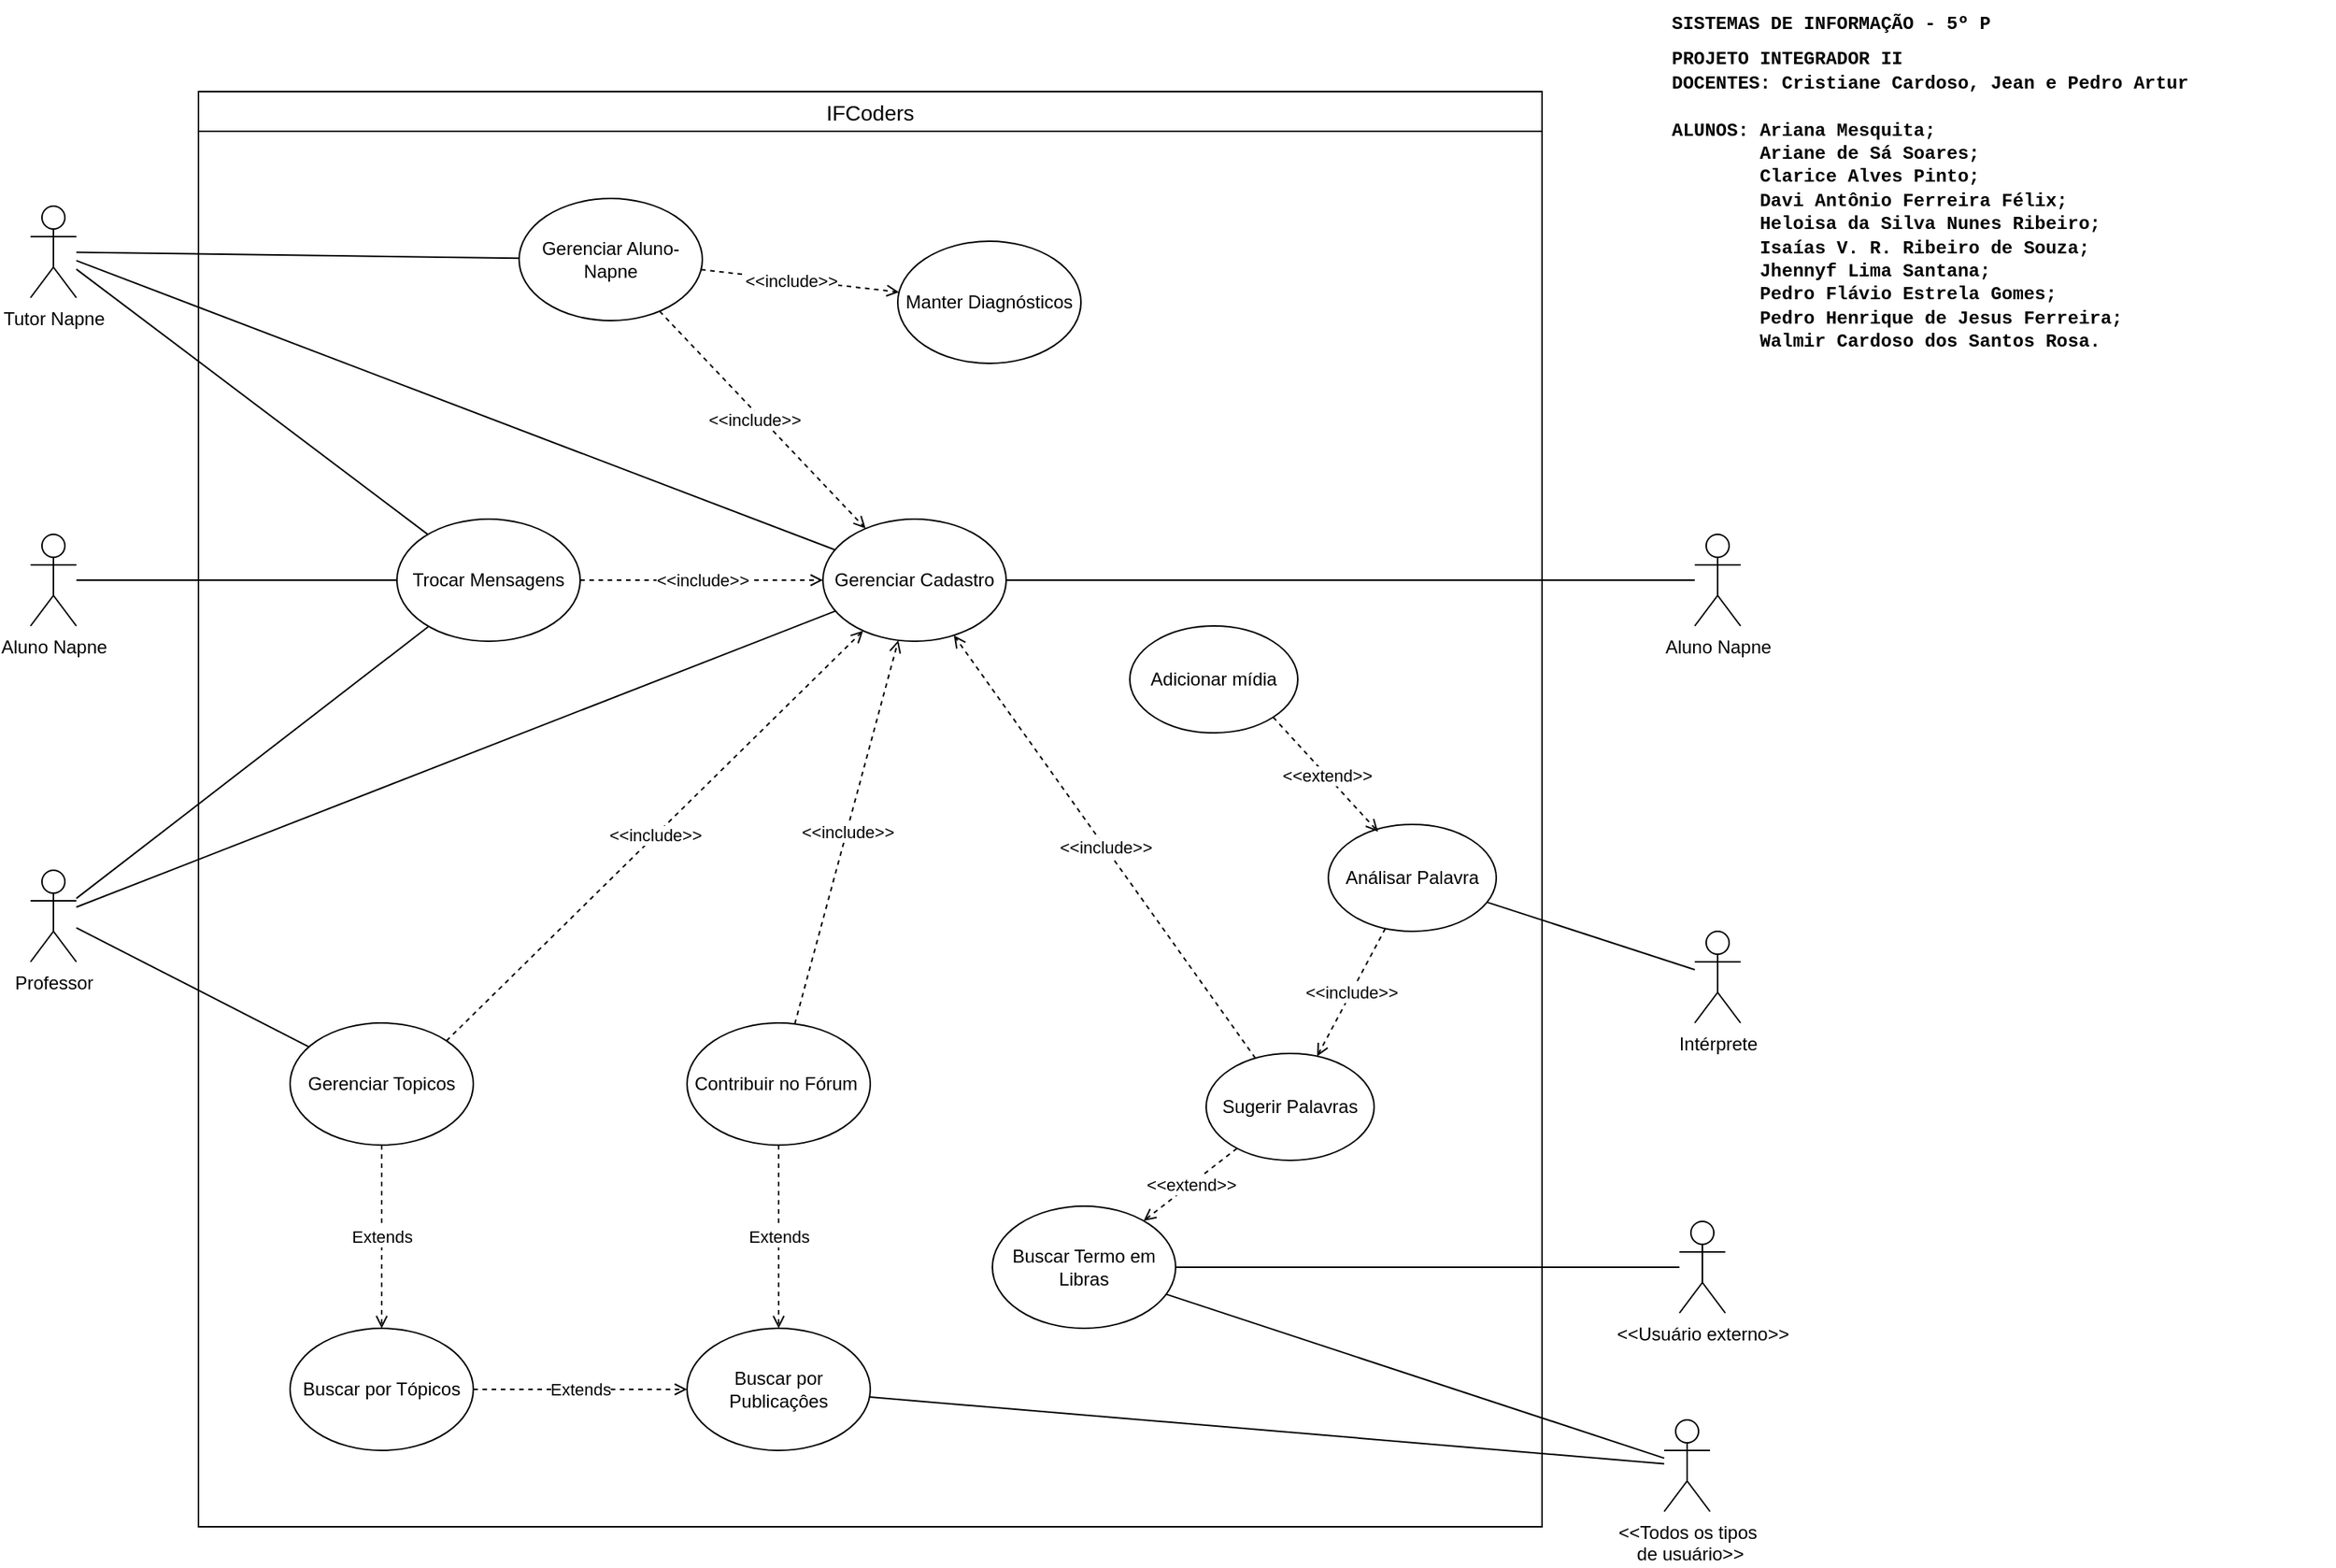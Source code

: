 <mxfile version="24.7.16">
  <diagram name="Página-1" id="bNIhIHkfopGyE5eCA0E0">
    <mxGraphModel dx="1005" dy="548" grid="1" gridSize="10" guides="1" tooltips="1" connect="1" arrows="1" fold="1" page="1" pageScale="1" pageWidth="1654" pageHeight="1169" math="0" shadow="0">
      <root>
        <mxCell id="0" />
        <mxCell id="1" parent="0" />
        <mxCell id="Zfbpf6Yhl-hAXOTM_08G-1" value="Tutor Napne" style="shape=umlActor;verticalLabelPosition=bottom;verticalAlign=top;html=1;outlineConnect=0;" parent="1" vertex="1">
          <mxGeometry x="100" y="165" width="30" height="60" as="geometry" />
        </mxCell>
        <mxCell id="Zfbpf6Yhl-hAXOTM_08G-2" value="Professor" style="shape=umlActor;verticalLabelPosition=bottom;verticalAlign=top;html=1;outlineConnect=0;" parent="1" vertex="1">
          <mxGeometry x="100" y="600" width="30" height="60" as="geometry" />
        </mxCell>
        <mxCell id="Zfbpf6Yhl-hAXOTM_08G-3" value="Aluno Napne" style="shape=umlActor;verticalLabelPosition=bottom;verticalAlign=top;html=1;outlineConnect=0;" parent="1" vertex="1">
          <mxGeometry x="100" y="380" width="30" height="60" as="geometry" />
        </mxCell>
        <mxCell id="Zfbpf6Yhl-hAXOTM_08G-29" value="" style="endArrow=none;html=1;rounded=0;exitDx=0;exitDy=0;" parent="1" source="Zfbpf6Yhl-hAXOTM_08G-14" target="Zfbpf6Yhl-hAXOTM_08G-2" edge="1">
          <mxGeometry width="50" height="50" relative="1" as="geometry">
            <mxPoint x="466" y="440" as="sourcePoint" />
            <mxPoint x="516" y="390" as="targetPoint" />
          </mxGeometry>
        </mxCell>
        <mxCell id="Zfbpf6Yhl-hAXOTM_08G-52" value="" style="endArrow=none;html=1;rounded=0;" parent="1" source="Zfbpf6Yhl-hAXOTM_08G-1" target="Zfbpf6Yhl-hAXOTM_08G-7" edge="1">
          <mxGeometry width="50" height="50" relative="1" as="geometry">
            <mxPoint x="736" y="610" as="sourcePoint" />
            <mxPoint x="786" y="560" as="targetPoint" />
          </mxGeometry>
        </mxCell>
        <mxCell id="Zfbpf6Yhl-hAXOTM_08G-54" value="" style="endArrow=none;html=1;rounded=0;entryDx=0;entryDy=0;" parent="1" source="Zfbpf6Yhl-hAXOTM_08G-2" target="Zfbpf6Yhl-hAXOTM_08G-11" edge="1">
          <mxGeometry width="50" height="50" relative="1" as="geometry">
            <mxPoint x="736" y="610" as="sourcePoint" />
            <mxPoint x="786" y="560" as="targetPoint" />
          </mxGeometry>
        </mxCell>
        <mxCell id="Zfbpf6Yhl-hAXOTM_08G-55" value="" style="endArrow=none;html=1;rounded=0;" parent="1" source="Zfbpf6Yhl-hAXOTM_08G-11" target="Zfbpf6Yhl-hAXOTM_08G-1" edge="1">
          <mxGeometry width="50" height="50" relative="1" as="geometry">
            <mxPoint x="736" y="610" as="sourcePoint" />
            <mxPoint x="136" y="200" as="targetPoint" />
          </mxGeometry>
        </mxCell>
        <mxCell id="Zfbpf6Yhl-hAXOTM_08G-56" value="" style="endArrow=none;html=1;rounded=0;entryDx=0;entryDy=0;entryPerimeter=0;" parent="1" source="Zfbpf6Yhl-hAXOTM_08G-11" target="Zfbpf6Yhl-hAXOTM_08G-3" edge="1">
          <mxGeometry width="50" height="50" relative="1" as="geometry">
            <mxPoint x="736" y="610" as="sourcePoint" />
            <mxPoint x="786" y="560" as="targetPoint" />
          </mxGeometry>
        </mxCell>
        <mxCell id="Zfbpf6Yhl-hAXOTM_08G-63" value="" style="endArrow=none;html=1;rounded=0;" parent="1" source="Zfbpf6Yhl-hAXOTM_08G-2" target="Zfbpf6Yhl-hAXOTM_08G-6" edge="1">
          <mxGeometry width="50" height="50" relative="1" as="geometry">
            <mxPoint x="666" y="740" as="sourcePoint" />
            <mxPoint x="596" y="570" as="targetPoint" />
          </mxGeometry>
        </mxCell>
        <mxCell id="Zfbpf6Yhl-hAXOTM_08G-73" value="&amp;lt;&amp;lt;Todos os tipos&lt;div&gt;&amp;nbsp;de usuário&amp;gt;&amp;gt;&lt;/div&gt;" style="shape=umlActor;verticalLabelPosition=bottom;verticalAlign=top;html=1;outlineConnect=0;" parent="1" vertex="1">
          <mxGeometry x="1170" y="960" width="30" height="60" as="geometry" />
        </mxCell>
        <mxCell id="Zfbpf6Yhl-hAXOTM_08G-76" value="Intérprete" style="shape=umlActor;verticalLabelPosition=bottom;verticalAlign=top;html=1;outlineConnect=0;" parent="1" vertex="1">
          <mxGeometry x="1190" y="640" width="30" height="60" as="geometry" />
        </mxCell>
        <mxCell id="Zfbpf6Yhl-hAXOTM_08G-77" value="" style="endArrow=none;html=1;rounded=0;" parent="1" source="Zfbpf6Yhl-hAXOTM_08G-73" target="Zfbpf6Yhl-hAXOTM_08G-13" edge="1">
          <mxGeometry width="50" height="50" relative="1" as="geometry">
            <mxPoint x="1130" y="1040" as="sourcePoint" />
            <mxPoint x="1060" y="890" as="targetPoint" />
          </mxGeometry>
        </mxCell>
        <mxCell id="Zfbpf6Yhl-hAXOTM_08G-89" value="&lt;h1 style=&quot;font-size: 12px;&quot;&gt;&lt;font style=&quot;font-size: 12px;&quot; face=&quot;Courier New&quot;&gt;SISTEMAS DE INFORMAÇÃO - 5º P&lt;/font&gt;&lt;/h1&gt;&lt;div style=&quot;font-size: 12px;&quot;&gt;&lt;font style=&quot;font-size: 12px;&quot; face=&quot;Courier New&quot;&gt;&lt;b style=&quot;font-size: 12px;&quot;&gt;PROJETO INTEGRADOR II&lt;/b&gt;&lt;/font&gt;&lt;/div&gt;&lt;div style=&quot;font-size: 12px;&quot;&gt;&lt;font face=&quot;Courier New&quot; style=&quot;font-size: 12px;&quot;&gt;&lt;b style=&quot;font-size: 12px;&quot;&gt;DOCENTES: Cristiane Cardoso, Jean e Pedro Artur&lt;/b&gt;&lt;/font&gt;&lt;/div&gt;&lt;div style=&quot;font-size: 12px;&quot;&gt;&lt;font face=&quot;Courier New&quot; style=&quot;font-size: 12px;&quot;&gt;&lt;b style=&quot;font-size: 12px;&quot;&gt;&lt;br style=&quot;font-size: 12px;&quot;&gt;&lt;/b&gt;&lt;/font&gt;&lt;/div&gt;&lt;div style=&quot;font-size: 12px;&quot;&gt;&lt;font face=&quot;Courier New&quot; style=&quot;font-size: 12px;&quot;&gt;&lt;b style=&quot;font-size: 12px;&quot;&gt;ALUNOS: Ariana Mesquita;&lt;/b&gt;&lt;/font&gt;&lt;/div&gt;&lt;div style=&quot;font-size: 12px;&quot;&gt;&lt;font face=&quot;Courier New&quot; style=&quot;font-size: 12px;&quot;&gt;&lt;b style=&quot;font-size: 12px;&quot;&gt;&lt;span style=&quot;white-space: pre;&quot;&gt;&#x9;&lt;/span&gt;Ariane de Sá Soares;&lt;br&gt;&lt;/b&gt;&lt;/font&gt;&lt;/div&gt;&lt;div style=&quot;font-size: 12px;&quot;&gt;&lt;font face=&quot;Courier New&quot; style=&quot;font-size: 12px;&quot;&gt;&lt;b style=&quot;font-size: 12px;&quot;&gt;&lt;span style=&quot;white-space: pre;&quot;&gt;&#x9;&lt;/span&gt;Clarice Alves Pinto;&lt;/b&gt;&lt;/font&gt;&lt;/div&gt;&lt;div style=&quot;font-size: 12px;&quot;&gt;&lt;font face=&quot;Courier New&quot; style=&quot;font-size: 12px;&quot;&gt;&lt;b style=&quot;font-size: 12px;&quot;&gt;&lt;span style=&quot;white-space: pre;&quot;&gt;&#x9;&lt;/span&gt;Davi Antônio Ferreira Félix;&lt;br&gt;&lt;/b&gt;&lt;/font&gt;&lt;/div&gt;&lt;div style=&quot;font-size: 12px;&quot;&gt;&lt;font face=&quot;Courier New&quot; style=&quot;font-size: 12px;&quot;&gt;&lt;b style=&quot;font-size: 12px;&quot;&gt;&lt;span style=&quot;white-space: pre;&quot;&gt;&#x9;&lt;/span&gt;Heloisa da Silva Nunes Ribeiro;&lt;br&gt;&lt;/b&gt;&lt;/font&gt;&lt;/div&gt;&lt;div style=&quot;font-size: 12px;&quot;&gt;&lt;font face=&quot;Courier New&quot; style=&quot;font-size: 12px;&quot;&gt;&lt;b style=&quot;font-size: 12px;&quot;&gt;&lt;span style=&quot;white-space: pre;&quot;&gt;&#x9;&lt;/span&gt;Isaías V. R. Ribeiro de Souza;&lt;br&gt;&lt;/b&gt;&lt;/font&gt;&lt;/div&gt;&lt;div style=&quot;font-size: 12px;&quot;&gt;&lt;font face=&quot;Courier New&quot; style=&quot;font-size: 12px;&quot;&gt;&lt;b style=&quot;font-size: 12px;&quot;&gt;&lt;span style=&quot;white-space: pre;&quot;&gt;&#x9;&lt;/span&gt;Jhennyf Lima Santana;&lt;br&gt;&lt;/b&gt;&lt;/font&gt;&lt;/div&gt;&lt;div style=&quot;font-size: 12px;&quot;&gt;&lt;font face=&quot;Courier New&quot; style=&quot;font-size: 12px;&quot;&gt;&lt;b style=&quot;font-size: 12px;&quot;&gt;&lt;span style=&quot;white-space: pre;&quot;&gt;&#x9;&lt;/span&gt;Pedro Flávio Estrela Gomes;&lt;br&gt;&lt;/b&gt;&lt;/font&gt;&lt;/div&gt;&lt;div style=&quot;font-size: 12px;&quot;&gt;&lt;font face=&quot;Courier New&quot; style=&quot;font-size: 12px;&quot;&gt;&lt;b style=&quot;font-size: 12px;&quot;&gt;&lt;span style=&quot;white-space: pre;&quot;&gt;&#x9;&lt;/span&gt;Pedro Henrique de Jesus Ferreira;&lt;br&gt;&lt;/b&gt;&lt;/font&gt;&lt;/div&gt;&lt;div style=&quot;font-size: 12px;&quot;&gt;&lt;font face=&quot;Courier New&quot; style=&quot;font-size: 12px;&quot;&gt;&lt;b style=&quot;font-size: 12px;&quot;&gt;&lt;span style=&quot;white-space: pre;&quot;&gt;&#x9;&lt;/span&gt;Walmir Cardoso dos Santos Rosa.&lt;br&gt;&lt;/b&gt;&lt;/font&gt;&lt;/div&gt;&lt;div style=&quot;font-size: 12px;&quot;&gt;&lt;font face=&quot;Courier New&quot; style=&quot;font-size: 12px;&quot;&gt;&lt;b style=&quot;font-size: 12px;&quot;&gt;&lt;span style=&quot;white-space: pre;&quot;&gt;&#x9;&lt;/span&gt;&lt;br&gt;&lt;/b&gt;&lt;/font&gt;&lt;/div&gt;&lt;div style=&quot;font-size: 12px;&quot;&gt;&lt;b style=&quot;font-family: &amp;quot;Courier New&amp;quot;; background-color: initial; font-size: 12px;&quot;&gt;&amp;nbsp;&lt;/b&gt;&lt;/div&gt;" style="text;html=1;strokeColor=none;fillColor=none;spacing=5;spacingTop=-20;whiteSpace=wrap;overflow=hidden;rounded=0;fontSize=12;" parent="1" vertex="1">
          <mxGeometry x="1170" y="40" width="439" height="240" as="geometry" />
        </mxCell>
        <mxCell id="NhRrBqGY1NpZ_2bom2Ix-2" value="" style="endArrow=none;html=1;rounded=0;" parent="1" source="Zfbpf6Yhl-hAXOTM_08G-73" target="Zfbpf6Yhl-hAXOTM_08G-10" edge="1">
          <mxGeometry width="50" height="50" relative="1" as="geometry">
            <mxPoint x="1140" y="1060" as="sourcePoint" />
            <mxPoint x="812" y="965" as="targetPoint" />
          </mxGeometry>
        </mxCell>
        <mxCell id="NhRrBqGY1NpZ_2bom2Ix-10" value="" style="endArrow=none;html=1;rounded=0;entryDx=0;entryDy=0;entryPerimeter=0;" parent="1" source="Zfbpf6Yhl-hAXOTM_08G-76" target="Zfbpf6Yhl-hAXOTM_08G-79" edge="1">
          <mxGeometry width="50" height="50" relative="1" as="geometry">
            <mxPoint x="1140" y="1050" as="sourcePoint" />
            <mxPoint x="811" y="911" as="targetPoint" />
          </mxGeometry>
        </mxCell>
        <mxCell id="Zfbpf6Yhl-hAXOTM_08G-18" value="Manter Diagnósticos" style="ellipse;whiteSpace=wrap;html=1;" parent="1" vertex="1">
          <mxGeometry x="668" y="188" width="120" height="80" as="geometry" />
        </mxCell>
        <mxCell id="Zfbpf6Yhl-hAXOTM_08G-7" value="Gerenciar Aluno-Napne" style="ellipse;whiteSpace=wrap;html=1;" parent="1" vertex="1">
          <mxGeometry x="420" y="160" width="120" height="80" as="geometry" />
        </mxCell>
        <mxCell id="Zfbpf6Yhl-hAXOTM_08G-19" value="" style="endArrow=open;html=1;rounded=0;dashed=1;endFill=0;" parent="1" source="Zfbpf6Yhl-hAXOTM_08G-7" target="Zfbpf6Yhl-hAXOTM_08G-18" edge="1">
          <mxGeometry relative="1" as="geometry">
            <mxPoint x="660" y="170" as="sourcePoint" />
            <mxPoint x="700" y="330" as="targetPoint" />
          </mxGeometry>
        </mxCell>
        <mxCell id="Zfbpf6Yhl-hAXOTM_08G-20" value="&amp;lt;&amp;lt;include&amp;gt;&amp;gt;" style="edgeLabel;resizable=0;html=1;;align=center;verticalAlign=middle;" parent="Zfbpf6Yhl-hAXOTM_08G-19" connectable="0" vertex="1">
          <mxGeometry relative="1" as="geometry">
            <mxPoint x="-6" as="offset" />
          </mxGeometry>
        </mxCell>
        <mxCell id="Zfbpf6Yhl-hAXOTM_08G-6" value="Gerenciar Cadastro" style="ellipse;whiteSpace=wrap;html=1;" parent="1" vertex="1">
          <mxGeometry x="619" y="370" width="120" height="80" as="geometry" />
        </mxCell>
        <mxCell id="Zfbpf6Yhl-hAXOTM_08G-11" value="Trocar Mensagens" style="ellipse;whiteSpace=wrap;html=1;" parent="1" vertex="1">
          <mxGeometry x="340" y="370" width="120" height="80" as="geometry" />
        </mxCell>
        <mxCell id="Zfbpf6Yhl-hAXOTM_08G-59" value="" style="endArrow=open;html=1;rounded=0;dashed=1;endFill=0;" parent="1" source="Zfbpf6Yhl-hAXOTM_08G-11" target="Zfbpf6Yhl-hAXOTM_08G-6" edge="1">
          <mxGeometry relative="1" as="geometry">
            <mxPoint x="680" y="511" as="sourcePoint" />
            <mxPoint x="660" y="470" as="targetPoint" />
          </mxGeometry>
        </mxCell>
        <mxCell id="Zfbpf6Yhl-hAXOTM_08G-60" value="&amp;lt;&amp;lt;include&amp;gt;&amp;gt;" style="edgeLabel;resizable=0;html=1;;align=center;verticalAlign=middle;" parent="Zfbpf6Yhl-hAXOTM_08G-59" connectable="0" vertex="1">
          <mxGeometry relative="1" as="geometry" />
        </mxCell>
        <mxCell id="Zfbpf6Yhl-hAXOTM_08G-61" value="&amp;lt;&amp;lt;include&amp;gt;&amp;gt;" style="endArrow=open;html=1;rounded=0;dashed=1;endFill=0;exitX=1;exitY=0;exitDx=0;exitDy=0;" parent="1" source="Zfbpf6Yhl-hAXOTM_08G-14" target="Zfbpf6Yhl-hAXOTM_08G-6" edge="1">
          <mxGeometry relative="1" as="geometry">
            <mxPoint x="560" y="560" as="sourcePoint" />
            <mxPoint x="628.56" y="543.28" as="targetPoint" />
          </mxGeometry>
        </mxCell>
        <mxCell id="NhRrBqGY1NpZ_2bom2Ix-16" value="" style="endArrow=open;html=1;rounded=0;dashed=1;endFill=0;entryDx=0;entryDy=0;" parent="1" source="Zfbpf6Yhl-hAXOTM_08G-68" target="Zfbpf6Yhl-hAXOTM_08G-6" edge="1">
          <mxGeometry relative="1" as="geometry">
            <mxPoint x="843" y="786" as="sourcePoint" />
            <mxPoint x="718.12" y="554" as="targetPoint" />
          </mxGeometry>
        </mxCell>
        <mxCell id="NhRrBqGY1NpZ_2bom2Ix-17" value="&amp;lt;&amp;lt;include&amp;gt;&amp;gt;" style="edgeLabel;resizable=0;html=1;;align=center;verticalAlign=middle;" parent="NhRrBqGY1NpZ_2bom2Ix-16" connectable="0" vertex="1">
          <mxGeometry relative="1" as="geometry" />
        </mxCell>
        <mxCell id="NhRrBqGY1NpZ_2bom2Ix-18" value="" style="endArrow=open;html=1;rounded=0;dashed=1;endFill=0;" parent="1" source="NhRrBqGY1NpZ_2bom2Ix-12" target="Zfbpf6Yhl-hAXOTM_08G-6" edge="1">
          <mxGeometry relative="1" as="geometry">
            <mxPoint x="710" y="600" as="sourcePoint" />
            <mxPoint x="670" y="600" as="targetPoint" />
          </mxGeometry>
        </mxCell>
        <mxCell id="NhRrBqGY1NpZ_2bom2Ix-19" value="&amp;lt;&amp;lt;include&amp;gt;&amp;gt;" style="edgeLabel;resizable=0;html=1;;align=center;verticalAlign=middle;" parent="NhRrBqGY1NpZ_2bom2Ix-18" connectable="0" vertex="1">
          <mxGeometry relative="1" as="geometry" />
        </mxCell>
        <mxCell id="Zfbpf6Yhl-hAXOTM_08G-82" value="Adicionar mídia" style="ellipse;whiteSpace=wrap;html=1;" parent="1" vertex="1">
          <mxGeometry x="820" y="440" width="110" height="70" as="geometry" />
        </mxCell>
        <mxCell id="Zfbpf6Yhl-hAXOTM_08G-79" value="Análisar Palavra" style="ellipse;whiteSpace=wrap;html=1;" parent="1" vertex="1">
          <mxGeometry x="950" y="570" width="110" height="70" as="geometry" />
        </mxCell>
        <mxCell id="Zfbpf6Yhl-hAXOTM_08G-68" value="Sugerir Palavras" style="ellipse;whiteSpace=wrap;html=1;" parent="1" vertex="1">
          <mxGeometry x="870" y="720" width="110" height="70" as="geometry" />
        </mxCell>
        <mxCell id="NhRrBqGY1NpZ_2bom2Ix-12" value="Contribuir no Fórum&amp;nbsp;" style="ellipse;whiteSpace=wrap;html=1;" parent="1" vertex="1">
          <mxGeometry x="530" y="700" width="120" height="80" as="geometry" />
        </mxCell>
        <mxCell id="Zfbpf6Yhl-hAXOTM_08G-14" value="Gerenciar Topicos" style="ellipse;whiteSpace=wrap;html=1;" parent="1" vertex="1">
          <mxGeometry x="270" y="700" width="120" height="80" as="geometry" />
        </mxCell>
        <mxCell id="Zfbpf6Yhl-hAXOTM_08G-10" value="Buscar por Publicaçôes" style="ellipse;whiteSpace=wrap;html=1;" parent="1" vertex="1">
          <mxGeometry x="530" y="900" width="120" height="80" as="geometry" />
        </mxCell>
        <mxCell id="NhRrBqGY1NpZ_2bom2Ix-14" value="" style="endArrow=open;html=1;rounded=0;dashed=1;endFill=0;" parent="1" source="NhRrBqGY1NpZ_2bom2Ix-12" target="Zfbpf6Yhl-hAXOTM_08G-10" edge="1">
          <mxGeometry relative="1" as="geometry">
            <mxPoint x="480" y="800" as="sourcePoint" />
            <mxPoint x="601.56" y="572" as="targetPoint" />
          </mxGeometry>
        </mxCell>
        <mxCell id="NhRrBqGY1NpZ_2bom2Ix-15" value="Extends" style="edgeLabel;resizable=0;html=1;;align=center;verticalAlign=middle;" parent="NhRrBqGY1NpZ_2bom2Ix-14" connectable="0" vertex="1">
          <mxGeometry relative="1" as="geometry" />
        </mxCell>
        <mxCell id="Zfbpf6Yhl-hAXOTM_08G-12" value="Buscar por Tópicos" style="ellipse;whiteSpace=wrap;html=1;" parent="1" vertex="1">
          <mxGeometry x="270" y="900" width="120" height="80" as="geometry" />
        </mxCell>
        <mxCell id="Zfbpf6Yhl-hAXOTM_08G-38" value="" style="endArrow=open;html=1;rounded=0;exitDx=0;exitDy=0;dashed=1;endFill=0;exitPerimeter=0;" parent="1" source="Zfbpf6Yhl-hAXOTM_08G-14" target="Zfbpf6Yhl-hAXOTM_08G-12" edge="1">
          <mxGeometry relative="1" as="geometry">
            <mxPoint x="330" y="570" as="sourcePoint" />
            <mxPoint x="420" y="590" as="targetPoint" />
          </mxGeometry>
        </mxCell>
        <mxCell id="Zfbpf6Yhl-hAXOTM_08G-39" value="Extends" style="edgeLabel;resizable=0;html=1;;align=center;verticalAlign=middle;" parent="Zfbpf6Yhl-hAXOTM_08G-38" connectable="0" vertex="1">
          <mxGeometry relative="1" as="geometry" />
        </mxCell>
        <mxCell id="NhRrBqGY1NpZ_2bom2Ix-20" value="" style="endArrow=open;html=1;rounded=0;dashed=1;endFill=0;" parent="1" source="Zfbpf6Yhl-hAXOTM_08G-12" target="Zfbpf6Yhl-hAXOTM_08G-10" edge="1">
          <mxGeometry relative="1" as="geometry">
            <mxPoint x="600" y="890" as="sourcePoint" />
            <mxPoint x="480" y="850" as="targetPoint" />
          </mxGeometry>
        </mxCell>
        <mxCell id="NhRrBqGY1NpZ_2bom2Ix-21" value="Extends" style="edgeLabel;resizable=0;html=1;;align=center;verticalAlign=middle;" parent="NhRrBqGY1NpZ_2bom2Ix-20" connectable="0" vertex="1">
          <mxGeometry relative="1" as="geometry" />
        </mxCell>
        <mxCell id="Zfbpf6Yhl-hAXOTM_08G-13" value="Buscar Termo em Libras" style="ellipse;whiteSpace=wrap;html=1;" parent="1" vertex="1">
          <mxGeometry x="730" y="820" width="120" height="80" as="geometry" />
        </mxCell>
        <mxCell id="NhRrBqGY1NpZ_2bom2Ix-8" value="" style="endArrow=open;html=1;rounded=0;dashed=1;endFill=0;entryDx=0;entryDy=0;entryPerimeter=0;exitDx=0;exitDy=0;exitPerimeter=0;" parent="1" source="Zfbpf6Yhl-hAXOTM_08G-68" target="Zfbpf6Yhl-hAXOTM_08G-13" edge="1">
          <mxGeometry relative="1" as="geometry">
            <mxPoint x="745" y="840" as="sourcePoint" />
            <mxPoint x="708.12" y="534" as="targetPoint" />
          </mxGeometry>
        </mxCell>
        <mxCell id="NhRrBqGY1NpZ_2bom2Ix-9" value="&amp;lt;&amp;lt;extend&amp;gt;&amp;gt;" style="edgeLabel;resizable=0;html=1;;align=center;verticalAlign=middle;" parent="NhRrBqGY1NpZ_2bom2Ix-8" connectable="0" vertex="1">
          <mxGeometry relative="1" as="geometry" />
        </mxCell>
        <mxCell id="NhRrBqGY1NpZ_2bom2Ix-26" value="" style="endArrow=none;html=1;rounded=0;" parent="1" source="Zfbpf6Yhl-hAXOTM_08G-1" target="Zfbpf6Yhl-hAXOTM_08G-6" edge="1">
          <mxGeometry width="50" height="50" relative="1" as="geometry">
            <mxPoint x="180" y="228" as="sourcePoint" />
            <mxPoint x="438" y="198" as="targetPoint" />
          </mxGeometry>
        </mxCell>
        <mxCell id="NhRrBqGY1NpZ_2bom2Ix-27" value="Aluno Napne" style="shape=umlActor;verticalLabelPosition=bottom;verticalAlign=top;html=1;outlineConnect=0;" parent="1" vertex="1">
          <mxGeometry x="1190" y="380" width="30" height="60" as="geometry" />
        </mxCell>
        <mxCell id="NhRrBqGY1NpZ_2bom2Ix-28" value="" style="endArrow=none;html=1;rounded=0;" parent="1" source="NhRrBqGY1NpZ_2bom2Ix-27" target="Zfbpf6Yhl-hAXOTM_08G-6" edge="1">
          <mxGeometry width="50" height="50" relative="1" as="geometry">
            <mxPoint x="180" y="239" as="sourcePoint" />
            <mxPoint x="625" y="494" as="targetPoint" />
          </mxGeometry>
        </mxCell>
        <mxCell id="LHRYbfzAcx803rMYeG83-14" value="IFCoders" style="swimlane;fontStyle=0;childLayout=stackLayout;horizontal=1;startSize=26;horizontalStack=0;resizeParent=1;resizeParentMax=0;resizeLast=0;collapsible=1;marginBottom=0;align=center;fontSize=14;" parent="1" vertex="1">
          <mxGeometry x="210" y="90" width="880" height="940" as="geometry" />
        </mxCell>
        <mxCell id="ZCFMPL3h1Vfo8ZLub3MB-1" value="" style="endArrow=open;html=1;rounded=0;dashed=1;endFill=0;" parent="1" source="Zfbpf6Yhl-hAXOTM_08G-7" target="Zfbpf6Yhl-hAXOTM_08G-6" edge="1">
          <mxGeometry relative="1" as="geometry">
            <mxPoint x="541" y="231" as="sourcePoint" />
            <mxPoint x="659" y="279" as="targetPoint" />
          </mxGeometry>
        </mxCell>
        <mxCell id="ZCFMPL3h1Vfo8ZLub3MB-2" value="&amp;lt;&amp;lt;include&amp;gt;&amp;gt;" style="edgeLabel;resizable=0;html=1;;align=center;verticalAlign=middle;" parent="ZCFMPL3h1Vfo8ZLub3MB-1" connectable="0" vertex="1">
          <mxGeometry relative="1" as="geometry">
            <mxPoint x="-6" as="offset" />
          </mxGeometry>
        </mxCell>
        <mxCell id="T4j495ExhfXZ_GZNsUzp-3" value="" style="endArrow=open;html=1;rounded=0;dashed=1;endFill=0;" parent="1" source="Zfbpf6Yhl-hAXOTM_08G-79" target="Zfbpf6Yhl-hAXOTM_08G-68" edge="1">
          <mxGeometry relative="1" as="geometry">
            <mxPoint x="985" y="585" as="sourcePoint" />
            <mxPoint x="915" y="515" as="targetPoint" />
          </mxGeometry>
        </mxCell>
        <mxCell id="T4j495ExhfXZ_GZNsUzp-4" value="&amp;lt;&amp;lt;include&amp;gt;&amp;gt;" style="edgeLabel;resizable=0;html=1;;align=center;verticalAlign=middle;" parent="T4j495ExhfXZ_GZNsUzp-3" connectable="0" vertex="1">
          <mxGeometry relative="1" as="geometry" />
        </mxCell>
        <mxCell id="SKVO5lgGOTPeIeZfbd7o-11" value="" style="endArrow=open;html=1;rounded=0;dashed=1;endFill=0;exitX=1;exitY=1;exitDx=0;exitDy=0;entryX=0.296;entryY=0.068;entryDx=0;entryDy=0;entryPerimeter=0;" edge="1" parent="1" source="Zfbpf6Yhl-hAXOTM_08G-82" target="Zfbpf6Yhl-hAXOTM_08G-79">
          <mxGeometry relative="1" as="geometry">
            <mxPoint x="600" y="790" as="sourcePoint" />
            <mxPoint x="600" y="910" as="targetPoint" />
          </mxGeometry>
        </mxCell>
        <mxCell id="SKVO5lgGOTPeIeZfbd7o-12" value="&amp;lt;&amp;lt;extend&amp;gt;&amp;gt;" style="edgeLabel;resizable=0;html=1;;align=center;verticalAlign=middle;" connectable="0" vertex="1" parent="SKVO5lgGOTPeIeZfbd7o-11">
          <mxGeometry relative="1" as="geometry" />
        </mxCell>
        <mxCell id="SKVO5lgGOTPeIeZfbd7o-16" style="edgeStyle=orthogonalEdgeStyle;rounded=0;orthogonalLoop=1;jettySize=auto;html=1;entryX=1;entryY=0.5;entryDx=0;entryDy=0;endArrow=none;endFill=0;" edge="1" parent="1" source="SKVO5lgGOTPeIeZfbd7o-15" target="Zfbpf6Yhl-hAXOTM_08G-13">
          <mxGeometry relative="1" as="geometry" />
        </mxCell>
        <mxCell id="SKVO5lgGOTPeIeZfbd7o-15" value="&amp;lt;&amp;lt;Usuário externo&lt;span style=&quot;background-color: initial;&quot;&gt;&amp;gt;&amp;gt;&lt;/span&gt;" style="shape=umlActor;verticalLabelPosition=bottom;verticalAlign=top;html=1;outlineConnect=0;" vertex="1" parent="1">
          <mxGeometry x="1180" y="830" width="30" height="60" as="geometry" />
        </mxCell>
      </root>
    </mxGraphModel>
  </diagram>
</mxfile>
